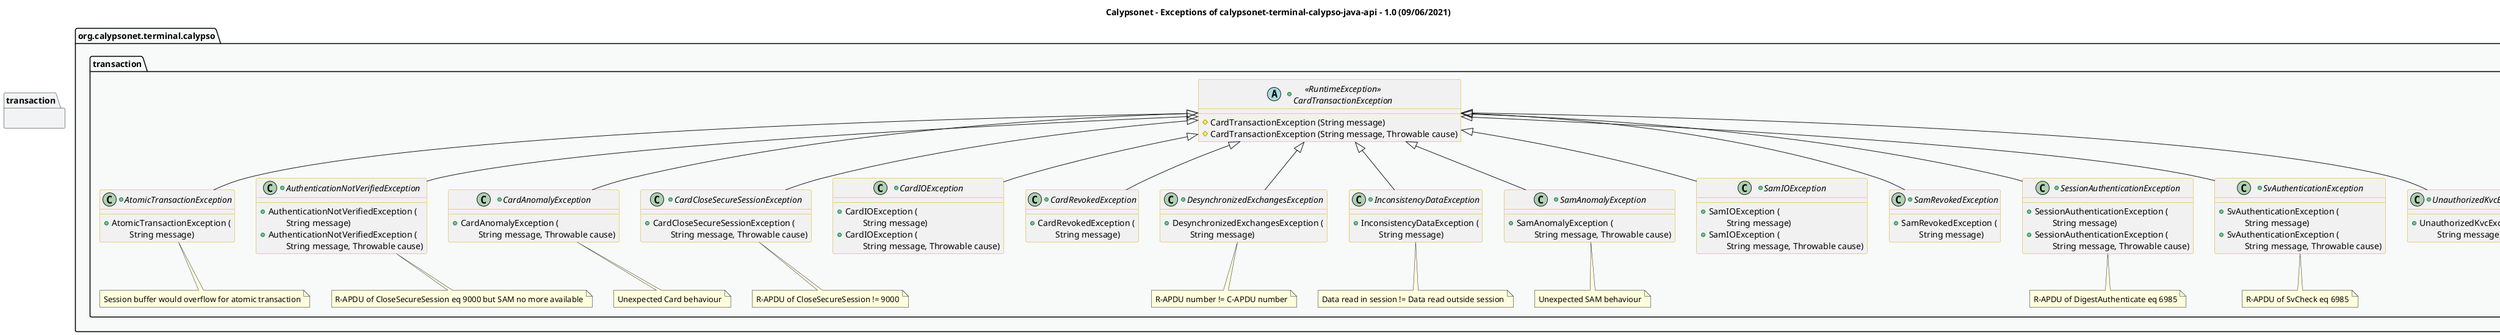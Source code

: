 @startuml
title
    Calypsonet - Exceptions of calypsonet-terminal-calypso-java-api - 1.0 (09/06/2021)
end title

' == THEME ==

'Couleurs issues de : https://htmlcolorcodes.com/fr/tableau-de-couleur/tableau-de-couleur-design-plat/
!define C_GREY1 F8F9F9
!define C_GREY2 F2F3F4
!define C_GREY3 E5E7E9
!define C_GREY4 D7DBDD
!define C_GREY5 CACFD2
!define C_GREY6 BDC3C7
!define C_LINK 3498DB
!define C_USE 27AE60

skinparam Shadowing false
skinparam ClassFontStyle italic
skinparam ClassBorderColor #D4AC0D
skinparam stereotypeABorderColor #A9DCDF
skinparam stereotypeIBorderColor #B4A7E5
skinparam stereotypeCBorderColor #ADD1B2
skinparam stereotypeEBorderColor #EB93DF
' Red
skinparam ClassBackgroundColor<<red>> #FDEDEC
skinparam ClassBorderColor<<red>> #E74C3C
hide <<red>> stereotype
' Purple
skinparam ClassBackgroundColor<<purple>> #F4ECF7
skinparam ClassBorderColor<<purple>> #8E44AD
hide <<purple>> stereotype
' blue
skinparam ClassBackgroundColor<<blue>> #EBF5FB
skinparam ClassBorderColor<<blue>> #3498DB
hide <<blue>> stereotype
' Green
skinparam ClassBackgroundColor<<green>> #E9F7EF
skinparam ClassBorderColor<<green>> #27AE60
hide <<green>> stereotype
' Grey
skinparam ClassBackgroundColor<<grey>> #EAECEE
skinparam ClassBorderColor<<grey>> #2C3E50
hide <<grey>> stereotype

' == CONTENT ==

package "org.calypsonet.terminal.calypso" as api {

    package transaction {

        +abstract class "<<RuntimeException>>\nCardTransactionException" as CardTransactionException {
            #CardTransactionException (String message)
            #CardTransactionException (String message, Throwable cause)
        }

        +class "AtomicTransactionException" as AtomicTransactionException extends CardTransactionException {
            +AtomicTransactionException (
                \tString message)
        }
        note bottom of AtomicTransactionException: Session buffer would overflow for atomic transaction

        +class "AuthenticationNotVerifiedException" as AuthenticationNotVerifiedException extends CardTransactionException {
            +AuthenticationNotVerifiedException (
                \tString message)
            +AuthenticationNotVerifiedException (
                \tString message, Throwable cause)
        }
        note bottom of AuthenticationNotVerifiedException: R-APDU of CloseSecureSession eq 9000 but SAM no more available

        +class "CardAnomalyException" as CardAnomalyException extends CardTransactionException {
            +CardAnomalyException (
                \tString message, Throwable cause)
        }
        note bottom of CardAnomalyException: Unexpected Card behaviour

        +class "CardCloseSecureSessionException" as CardCloseSecureSessionException extends CardTransactionException {
            +CardCloseSecureSessionException (
                \tString message, Throwable cause)
        }
        note bottom of CardCloseSecureSessionException: R-APDU of CloseSecureSession != 9000

        +class "CardIOException" as CardIOException extends CardTransactionException {
            +CardIOException (
                \tString message)
            +CardIOException (
                \tString message, Throwable cause)
        }

        +class "CardRevokedException" as CardRevokedException extends CardTransactionException {
            +CardRevokedException (
                \tString message)
        }

        +class "DesynchronizedExchangesException" as DesynchronizedExchangesException extends CardTransactionException {
            +DesynchronizedExchangesException (
                \tString message)
        }
        note bottom of DesynchronizedExchangesException: R-APDU number != C-APDU number

        +class "InconsistencyDataException" as InconsistencyDataException extends CardTransactionException {
            +InconsistencyDataException (
                \tString message)
        }
        note bottom of InconsistencyDataException: Data read in session != Data read outside session

        +class "SamAnomalyException" as SamAnomalyException extends CardTransactionException {
            +SamAnomalyException (
                \tString message, Throwable cause)
        }
        note bottom of SamAnomalyException: Unexpected SAM behaviour

        +class "SamIOException" as SamIOException extends CardTransactionException {
            +SamIOException (
                \tString message)
            +SamIOException (
                \tString message, Throwable cause)
        }

        +class "SamRevokedException" as SamRevokedException extends CardTransactionException {
            +SamRevokedException (
                \tString message)
        }

        +class "SessionAuthenticationException" as SessionAuthenticationException extends CardTransactionException {
            +SessionAuthenticationException (
                \tString message)
            +SessionAuthenticationException (
                \tString message, Throwable cause)
        }
        note bottom of SessionAuthenticationException: R-APDU of DigestAuthenticate eq 6985

        +class "SvAuthenticationException" as SvAuthenticationException extends CardTransactionException {
            +SvAuthenticationException (
                \tString message)
            +SvAuthenticationException (
                \tString message, Throwable cause)
        }
        note bottom of SvAuthenticationException: R-APDU of SvCheck eq 6985

        +class "UnauthorizedKvcException" as UnauthorizedKvcException extends CardTransactionException {
            +UnauthorizedKvcException (
                \tString message)
        }

    }
}

' Associations

' == LAYOUT ==

'CardTransactionException -[hidden]left- AtomicTransactionException

' == STYLE ==

package api #C_GREY1 {}
package transaction #C_GREY2 {}


@enduml